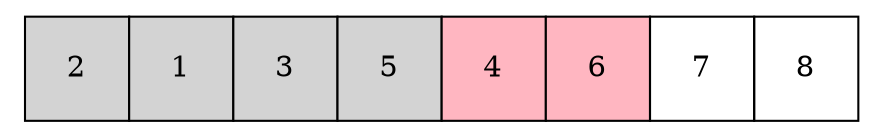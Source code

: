 digraph G
{
    shape = none
        label = <<table border="0" cellspacing="0">
        <tr>
        <td port="port2" width="50" height="50" border="1" bgcolor="lightgray">2</td>
        <td port="port4" width="50" height="50" border="1" bgcolor="lightgray">1</td>
        <td port="port0" width="50" height="50" border="1" bgcolor="lightgray">3</td>
        <td port="port3" width="50" height="50" border="1" bgcolor="lightgray">5</td>
        <td port="port7" width="50" height="50" border="1" bgcolor="lightpink">4</td>
        <td port="port6" width="50" height="50" border="1" bgcolor="lightpink">6</td>
        <td port="port1" width="50" height="50" border="1">7</td>
        <td port="port5" width="50" height="50" border="1">8</td>
        </tr>
        </table>>
}

